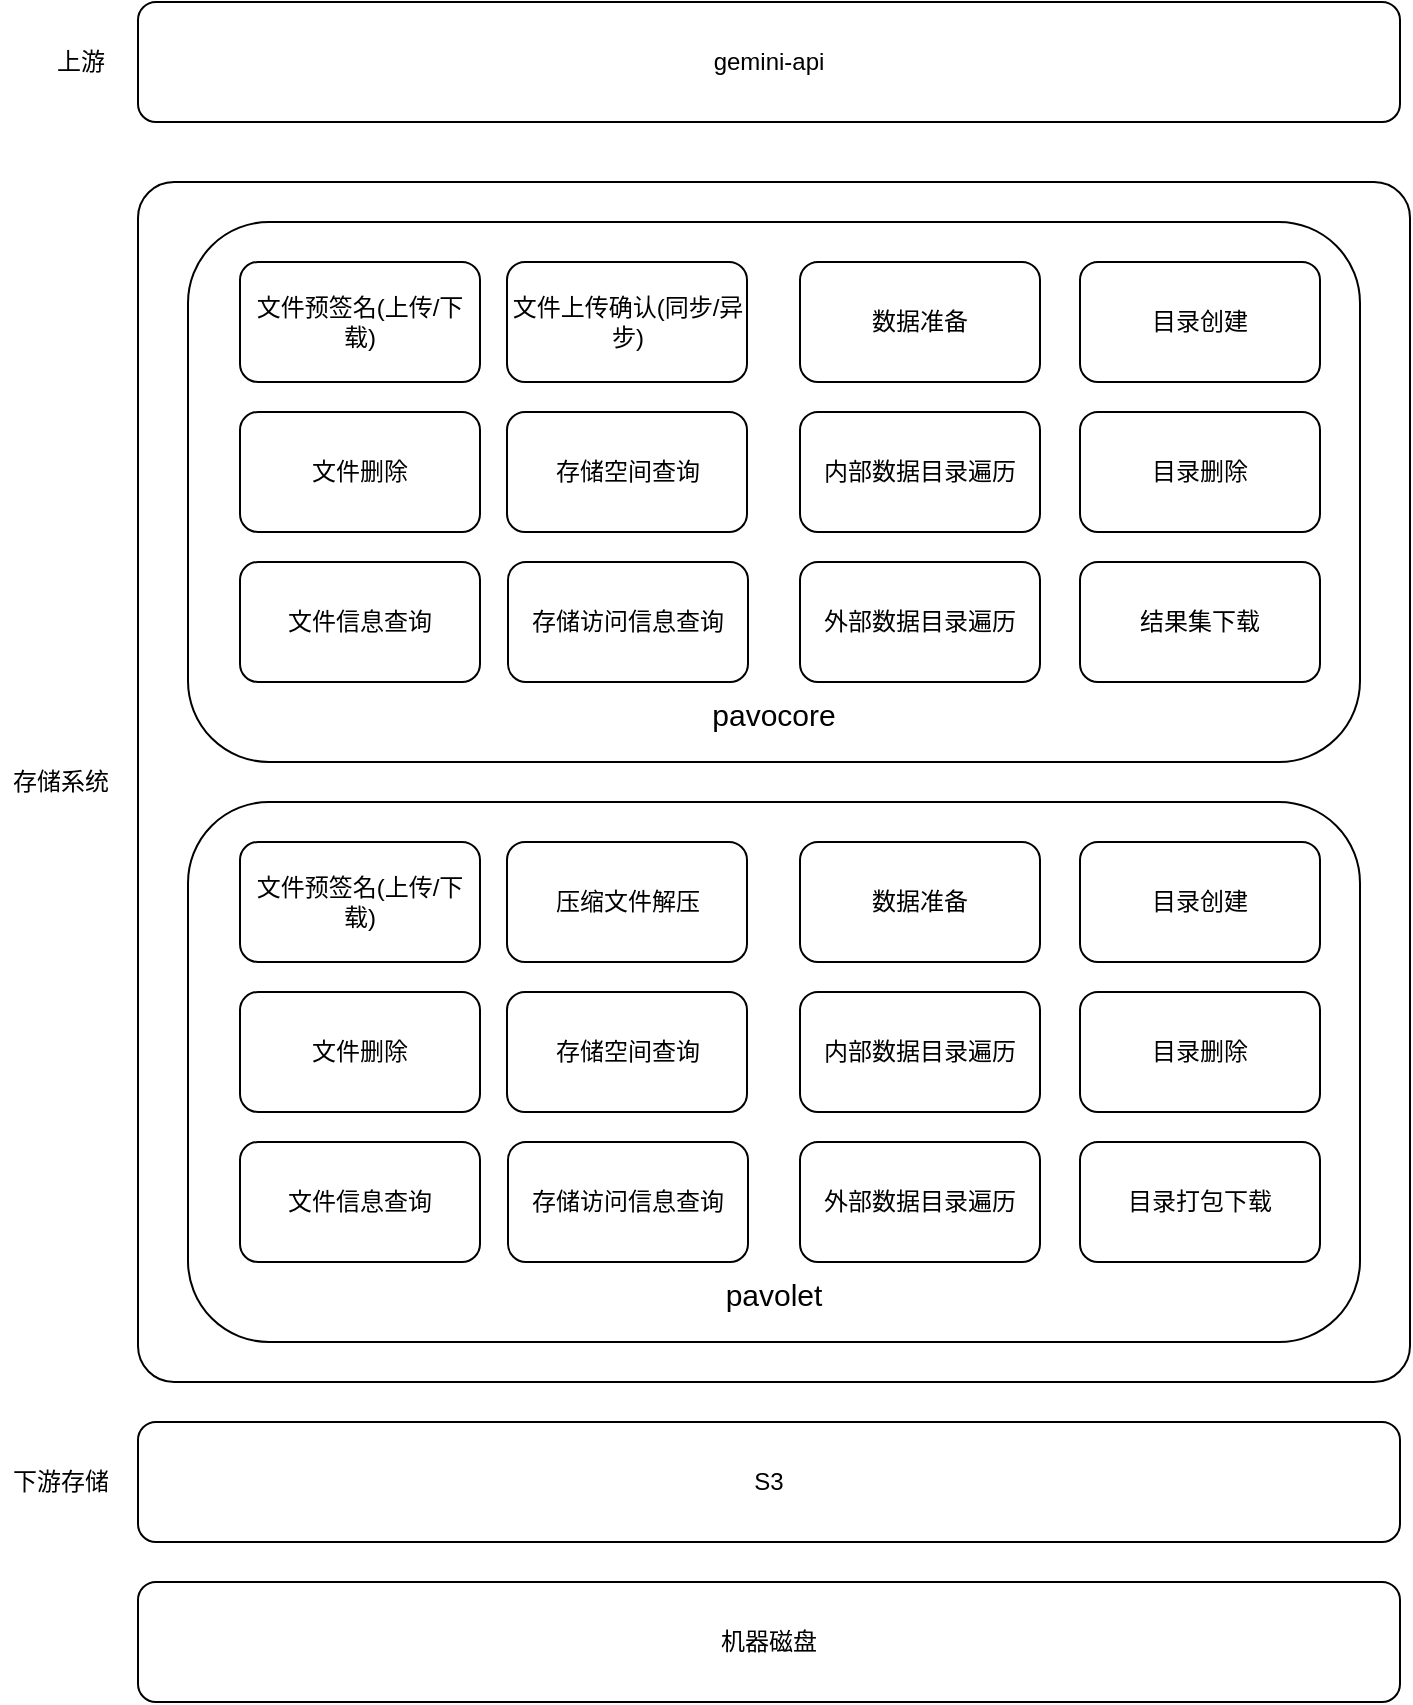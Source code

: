 <mxfile version="13.8.0" type="github"><diagram id="OHwlnHqfBKR44P36F27X" name="Page-1"><mxGraphModel dx="1750" dy="868" grid="0" gridSize="10" guides="1" tooltips="1" connect="1" arrows="1" fold="1" page="1" pageScale="1" pageWidth="827" pageHeight="1169" math="0" shadow="0"><root><mxCell id="0"/><mxCell id="1" parent="0"/><mxCell id="uR_woadtlz_b8CiMF39O-35" value="" style="rounded=1;whiteSpace=wrap;html=1;glass=0;align=center;arcSize=3;" vertex="1" parent="1"><mxGeometry x="129" y="140" width="636" height="600" as="geometry"/></mxCell><mxCell id="uR_woadtlz_b8CiMF39O-4" value="&lt;p style=&quot;line-height: 150%&quot;&gt;&lt;/p&gt;&lt;div&gt;&lt;span&gt;&lt;font style=&quot;font-size: 15px&quot;&gt;pavocore&lt;/font&gt;&lt;/span&gt;&lt;/div&gt;&lt;p&gt;&lt;/p&gt;" style="rounded=1;whiteSpace=wrap;html=1;align=center;verticalAlign=bottom;" vertex="1" parent="1"><mxGeometry x="154" y="160" width="586" height="270" as="geometry"/></mxCell><mxCell id="uR_woadtlz_b8CiMF39O-3" value="gemini-api" style="rounded=1;whiteSpace=wrap;html=1;" vertex="1" parent="1"><mxGeometry x="129" y="50" width="631" height="60" as="geometry"/></mxCell><mxCell id="uR_woadtlz_b8CiMF39O-5" value="上游" style="text;html=1;align=center;verticalAlign=middle;resizable=0;points=[];autosize=1;" vertex="1" parent="1"><mxGeometry x="80" y="70" width="40" height="20" as="geometry"/></mxCell><mxCell id="uR_woadtlz_b8CiMF39O-6" value="文件预签名(上传/下载)" style="rounded=1;whiteSpace=wrap;html=1;" vertex="1" parent="1"><mxGeometry x="180" y="180" width="120" height="60" as="geometry"/></mxCell><mxCell id="uR_woadtlz_b8CiMF39O-7" value="文件上传确认(同步/异步)" style="rounded=1;whiteSpace=wrap;html=1;" vertex="1" parent="1"><mxGeometry x="313.5" y="180" width="120" height="60" as="geometry"/></mxCell><mxCell id="uR_woadtlz_b8CiMF39O-8" value="&lt;span&gt;存储访问信息查询&lt;/span&gt;" style="rounded=1;whiteSpace=wrap;html=1;" vertex="1" parent="1"><mxGeometry x="314" y="330" width="120" height="60" as="geometry"/></mxCell><mxCell id="uR_woadtlz_b8CiMF39O-9" value="文件信息查询" style="rounded=1;whiteSpace=wrap;html=1;" vertex="1" parent="1"><mxGeometry x="180" y="330" width="120" height="60" as="geometry"/></mxCell><mxCell id="uR_woadtlz_b8CiMF39O-10" value="数据准备" style="rounded=1;whiteSpace=wrap;html=1;" vertex="1" parent="1"><mxGeometry x="460" y="180" width="120" height="60" as="geometry"/></mxCell><mxCell id="uR_woadtlz_b8CiMF39O-11" value="&lt;span&gt;内部数据目录遍历&lt;/span&gt;" style="rounded=1;whiteSpace=wrap;html=1;" vertex="1" parent="1"><mxGeometry x="460" y="255" width="120" height="60" as="geometry"/></mxCell><mxCell id="uR_woadtlz_b8CiMF39O-12" value="目录创建" style="rounded=1;whiteSpace=wrap;html=1;" vertex="1" parent="1"><mxGeometry x="600" y="180" width="120" height="60" as="geometry"/></mxCell><mxCell id="uR_woadtlz_b8CiMF39O-13" value="目录删除" style="rounded=1;whiteSpace=wrap;html=1;" vertex="1" parent="1"><mxGeometry x="600" y="255" width="120" height="60" as="geometry"/></mxCell><mxCell id="uR_woadtlz_b8CiMF39O-14" value="文件删除" style="rounded=1;whiteSpace=wrap;html=1;" vertex="1" parent="1"><mxGeometry x="180" y="255" width="120" height="60" as="geometry"/></mxCell><mxCell id="uR_woadtlz_b8CiMF39O-15" value="存储空间查询" style="rounded=1;whiteSpace=wrap;html=1;" vertex="1" parent="1"><mxGeometry x="313.5" y="255" width="120" height="60" as="geometry"/></mxCell><mxCell id="uR_woadtlz_b8CiMF39O-18" value="外部数据目录遍历" style="rounded=1;whiteSpace=wrap;html=1;" vertex="1" parent="1"><mxGeometry x="460" y="330" width="120" height="60" as="geometry"/></mxCell><mxCell id="uR_woadtlz_b8CiMF39O-19" value="结果集下载" style="rounded=1;whiteSpace=wrap;html=1;" vertex="1" parent="1"><mxGeometry x="600" y="330" width="120" height="60" as="geometry"/></mxCell><mxCell id="uR_woadtlz_b8CiMF39O-21" value="&lt;p style=&quot;line-height: 150%&quot;&gt;&lt;/p&gt;&lt;div&gt;&lt;span&gt;&lt;font style=&quot;font-size: 15px&quot;&gt;pavolet&lt;/font&gt;&lt;/span&gt;&lt;/div&gt;&lt;p&gt;&lt;/p&gt;" style="rounded=1;whiteSpace=wrap;html=1;align=center;verticalAlign=bottom;" vertex="1" parent="1"><mxGeometry x="154" y="450" width="586" height="270" as="geometry"/></mxCell><mxCell id="uR_woadtlz_b8CiMF39O-22" value="文件预签名(上传/下载)" style="rounded=1;whiteSpace=wrap;html=1;" vertex="1" parent="1"><mxGeometry x="180" y="470" width="120" height="60" as="geometry"/></mxCell><mxCell id="uR_woadtlz_b8CiMF39O-23" value="压缩文件解压" style="rounded=1;whiteSpace=wrap;html=1;" vertex="1" parent="1"><mxGeometry x="313.5" y="470" width="120" height="60" as="geometry"/></mxCell><mxCell id="uR_woadtlz_b8CiMF39O-24" value="存储访问信息查询" style="rounded=1;whiteSpace=wrap;html=1;" vertex="1" parent="1"><mxGeometry x="314" y="620" width="120" height="60" as="geometry"/></mxCell><mxCell id="uR_woadtlz_b8CiMF39O-25" value="文件信息查询" style="rounded=1;whiteSpace=wrap;html=1;" vertex="1" parent="1"><mxGeometry x="180" y="620" width="120" height="60" as="geometry"/></mxCell><mxCell id="uR_woadtlz_b8CiMF39O-26" value="数据准备" style="rounded=1;whiteSpace=wrap;html=1;" vertex="1" parent="1"><mxGeometry x="460" y="470" width="120" height="60" as="geometry"/></mxCell><mxCell id="uR_woadtlz_b8CiMF39O-27" value="&lt;span&gt;内部数据目录遍历&lt;/span&gt;" style="rounded=1;whiteSpace=wrap;html=1;" vertex="1" parent="1"><mxGeometry x="460" y="545" width="120" height="60" as="geometry"/></mxCell><mxCell id="uR_woadtlz_b8CiMF39O-28" value="目录创建" style="rounded=1;whiteSpace=wrap;html=1;" vertex="1" parent="1"><mxGeometry x="600" y="470" width="120" height="60" as="geometry"/></mxCell><mxCell id="uR_woadtlz_b8CiMF39O-29" value="目录删除" style="rounded=1;whiteSpace=wrap;html=1;" vertex="1" parent="1"><mxGeometry x="600" y="545" width="120" height="60" as="geometry"/></mxCell><mxCell id="uR_woadtlz_b8CiMF39O-30" value="文件删除" style="rounded=1;whiteSpace=wrap;html=1;" vertex="1" parent="1"><mxGeometry x="180" y="545" width="120" height="60" as="geometry"/></mxCell><mxCell id="uR_woadtlz_b8CiMF39O-31" value="存储空间查询" style="rounded=1;whiteSpace=wrap;html=1;" vertex="1" parent="1"><mxGeometry x="313.5" y="545" width="120" height="60" as="geometry"/></mxCell><mxCell id="uR_woadtlz_b8CiMF39O-32" value="外部数据目录遍历" style="rounded=1;whiteSpace=wrap;html=1;" vertex="1" parent="1"><mxGeometry x="460" y="620" width="120" height="60" as="geometry"/></mxCell><mxCell id="uR_woadtlz_b8CiMF39O-33" value="目录打包下载" style="rounded=1;whiteSpace=wrap;html=1;" vertex="1" parent="1"><mxGeometry x="600" y="620" width="120" height="60" as="geometry"/></mxCell><mxCell id="uR_woadtlz_b8CiMF39O-37" value="S3" style="rounded=1;whiteSpace=wrap;html=1;" vertex="1" parent="1"><mxGeometry x="129" y="760" width="631" height="60" as="geometry"/></mxCell><mxCell id="uR_woadtlz_b8CiMF39O-38" value="存储系统" style="text;html=1;align=center;verticalAlign=middle;resizable=0;points=[];autosize=1;" vertex="1" parent="1"><mxGeometry x="60" y="430" width="60" height="20" as="geometry"/></mxCell><mxCell id="uR_woadtlz_b8CiMF39O-39" value="下游存储" style="text;html=1;align=center;verticalAlign=middle;resizable=0;points=[];autosize=1;" vertex="1" parent="1"><mxGeometry x="60" y="780" width="60" height="20" as="geometry"/></mxCell><mxCell id="uR_woadtlz_b8CiMF39O-40" value="机器磁盘" style="rounded=1;whiteSpace=wrap;html=1;" vertex="1" parent="1"><mxGeometry x="129" y="840" width="631" height="60" as="geometry"/></mxCell></root></mxGraphModel></diagram></mxfile>